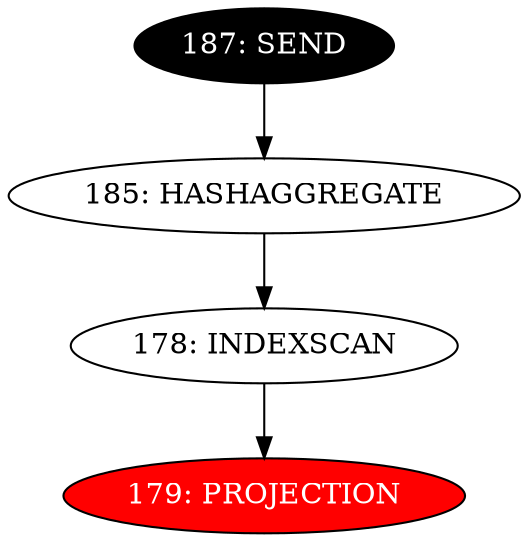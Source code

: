 digraph name {
178 [label="178: INDEXSCAN" ];
178 -> 179;
179 [label="179: PROJECTION" fontcolor="white" style="filled" fillcolor="red"];
185 [label="185: HASHAGGREGATE" ];
185 -> 178;
187 [label="187: SEND" fontcolor="white" style="filled" fillcolor="black"];
187 -> 185;

}

